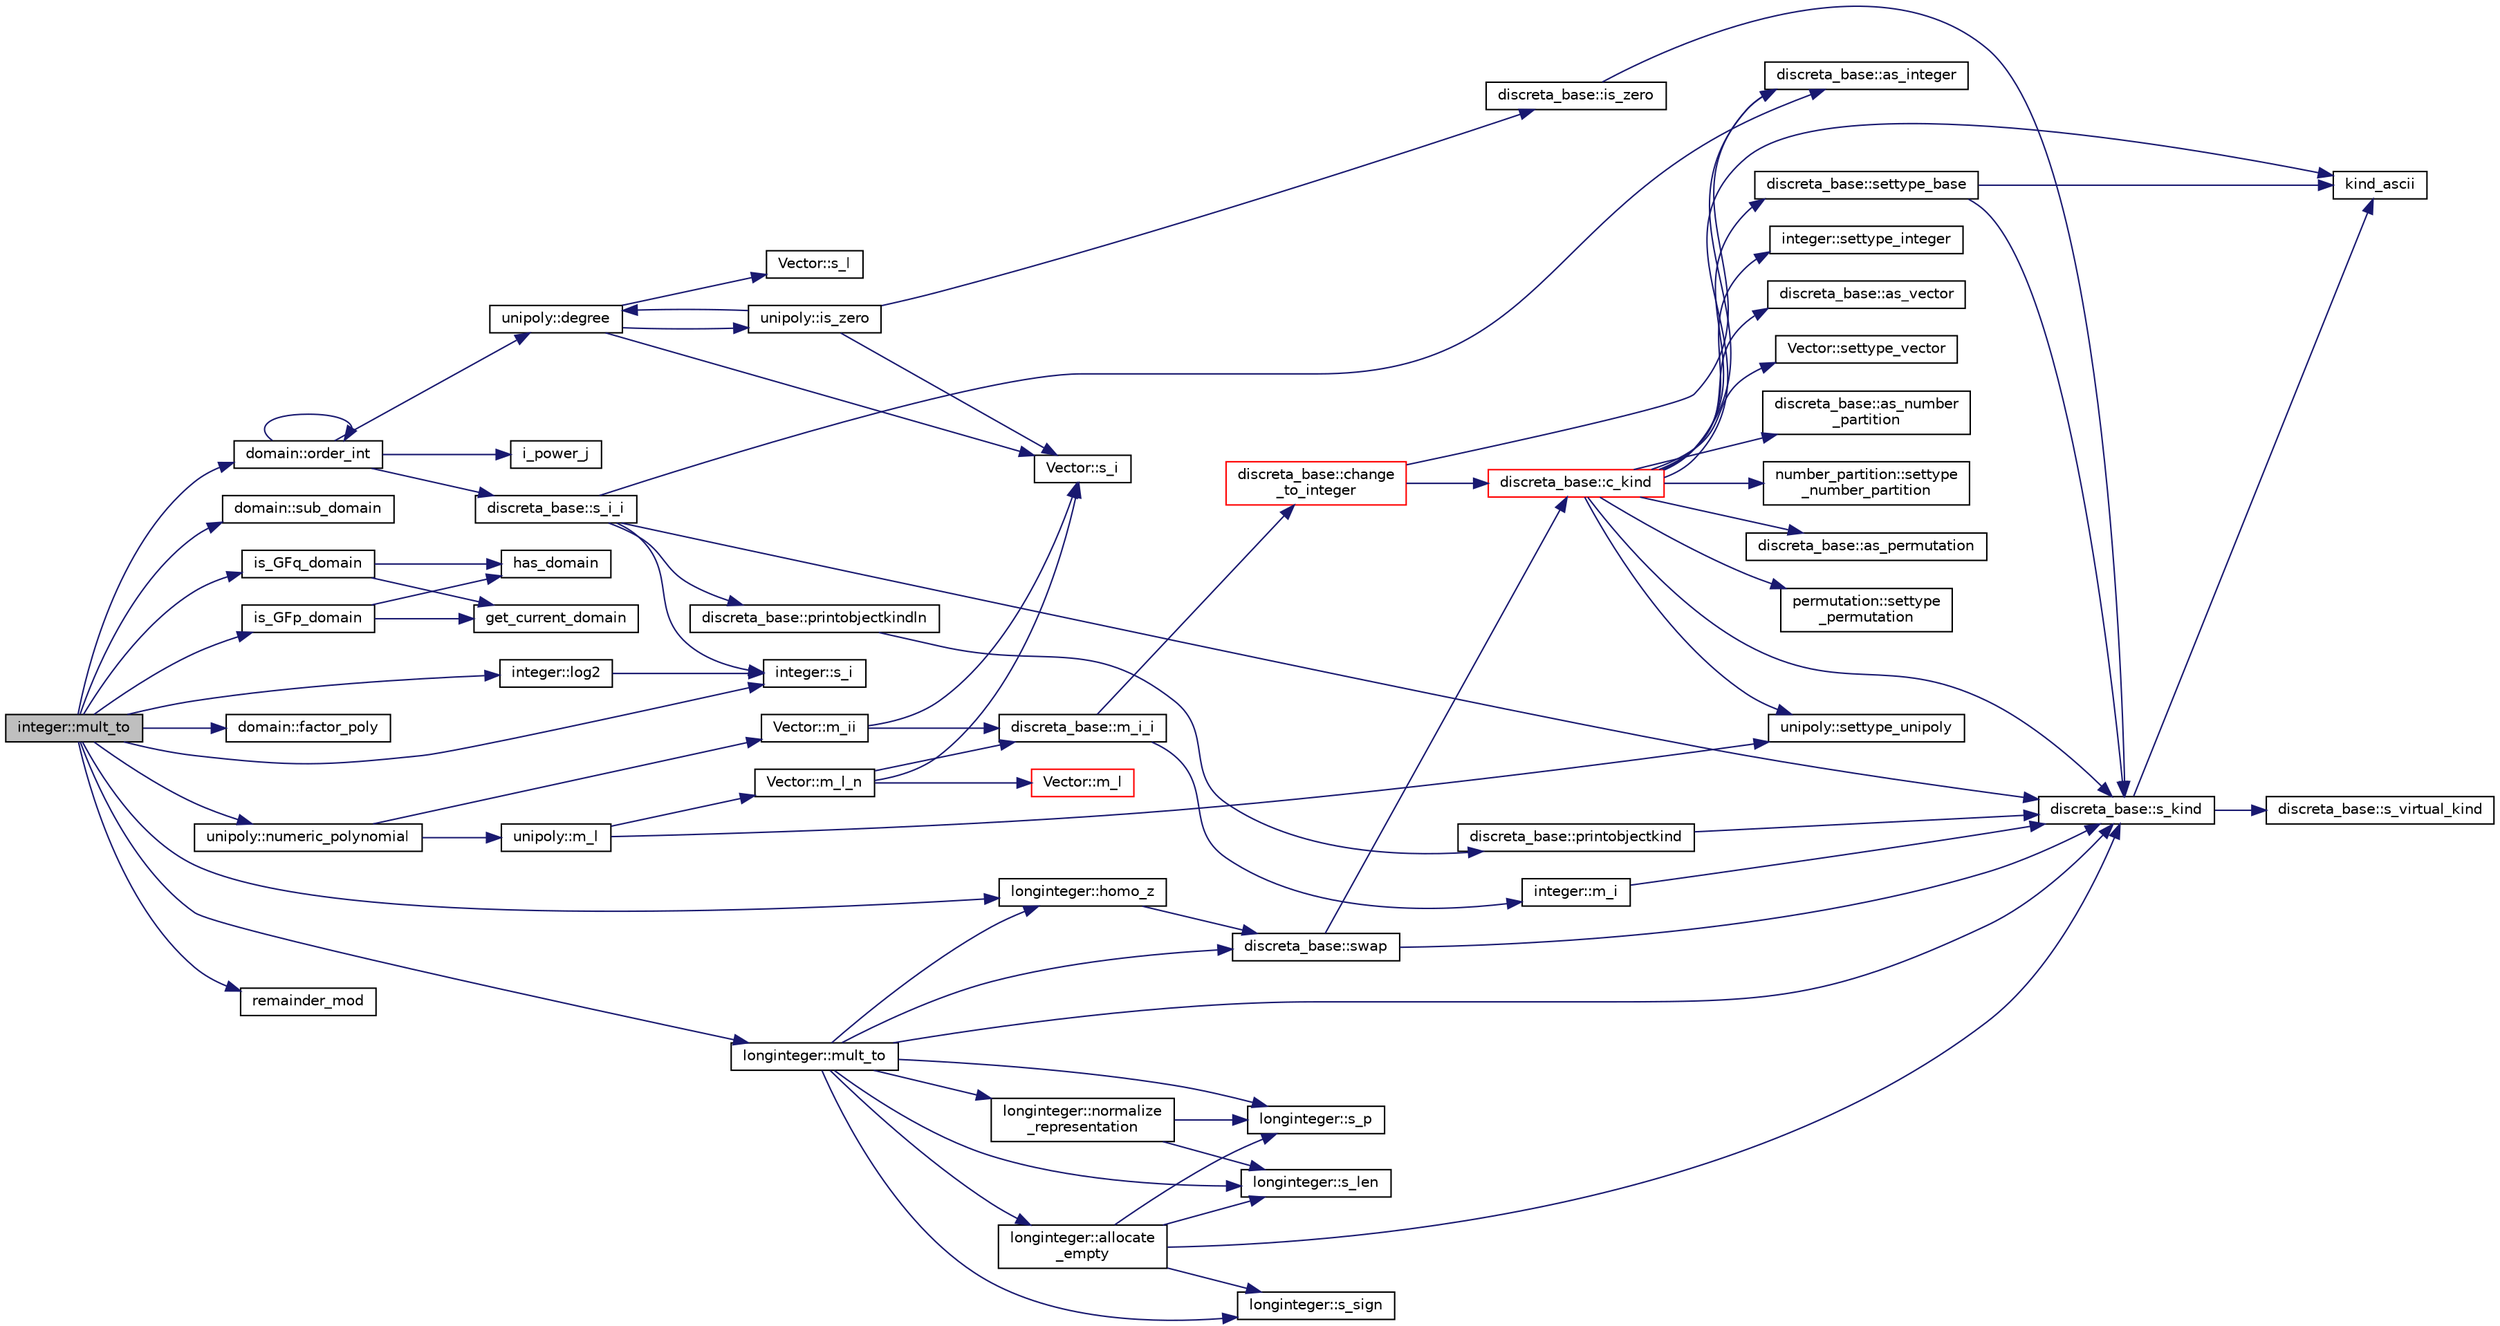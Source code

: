 digraph "integer::mult_to"
{
  edge [fontname="Helvetica",fontsize="10",labelfontname="Helvetica",labelfontsize="10"];
  node [fontname="Helvetica",fontsize="10",shape=record];
  rankdir="LR";
  Node1481 [label="integer::mult_to",height=0.2,width=0.4,color="black", fillcolor="grey75", style="filled", fontcolor="black"];
  Node1481 -> Node1482 [color="midnightblue",fontsize="10",style="solid",fontname="Helvetica"];
  Node1482 [label="is_GFq_domain",height=0.2,width=0.4,color="black", fillcolor="white", style="filled",URL="$d9/d60/discreta_8h.html#af695b4599bda7a0400772172c9eeff64"];
  Node1482 -> Node1483 [color="midnightblue",fontsize="10",style="solid",fontname="Helvetica"];
  Node1483 [label="has_domain",height=0.2,width=0.4,color="black", fillcolor="white", style="filled",URL="$db/d2f/domain_8_c.html#af7df1c554310c6214b2900bf6ca7ac81"];
  Node1482 -> Node1484 [color="midnightblue",fontsize="10",style="solid",fontname="Helvetica"];
  Node1484 [label="get_current_domain",height=0.2,width=0.4,color="black", fillcolor="white", style="filled",URL="$db/d2f/domain_8_c.html#a80481fde3a59aaeeb648f8c5392269f7"];
  Node1481 -> Node1485 [color="midnightblue",fontsize="10",style="solid",fontname="Helvetica"];
  Node1485 [label="domain::sub_domain",height=0.2,width=0.4,color="black", fillcolor="white", style="filled",URL="$de/d3b/classdomain.html#a07bc19f58d063402df0290c9a9ac8c57"];
  Node1481 -> Node1486 [color="midnightblue",fontsize="10",style="solid",fontname="Helvetica"];
  Node1486 [label="domain::order_int",height=0.2,width=0.4,color="black", fillcolor="white", style="filled",URL="$de/d3b/classdomain.html#aa8dcedfd93e3a8db0069a08b9f0bfff7"];
  Node1486 -> Node1487 [color="midnightblue",fontsize="10",style="solid",fontname="Helvetica"];
  Node1487 [label="discreta_base::s_i_i",height=0.2,width=0.4,color="black", fillcolor="white", style="filled",URL="$d7/d71/classdiscreta__base.html#aadb92c01fbe69b3034b0214b33fbc735"];
  Node1487 -> Node1488 [color="midnightblue",fontsize="10",style="solid",fontname="Helvetica"];
  Node1488 [label="discreta_base::s_kind",height=0.2,width=0.4,color="black", fillcolor="white", style="filled",URL="$d7/d71/classdiscreta__base.html#a8a830025c74adbbc3362418a7c2ba157"];
  Node1488 -> Node1489 [color="midnightblue",fontsize="10",style="solid",fontname="Helvetica"];
  Node1489 [label="discreta_base::s_virtual_kind",height=0.2,width=0.4,color="black", fillcolor="white", style="filled",URL="$d7/d71/classdiscreta__base.html#a52778a6d6943a468be083d0785d418fb"];
  Node1488 -> Node1490 [color="midnightblue",fontsize="10",style="solid",fontname="Helvetica"];
  Node1490 [label="kind_ascii",height=0.2,width=0.4,color="black", fillcolor="white", style="filled",URL="$d9/d60/discreta_8h.html#ad0ce825a9f29bc6cec27e1b64cfe27bf"];
  Node1487 -> Node1491 [color="midnightblue",fontsize="10",style="solid",fontname="Helvetica"];
  Node1491 [label="discreta_base::printobjectkindln",height=0.2,width=0.4,color="black", fillcolor="white", style="filled",URL="$d7/d71/classdiscreta__base.html#a677ccc8f392ebedde05e453f8cf59559"];
  Node1491 -> Node1492 [color="midnightblue",fontsize="10",style="solid",fontname="Helvetica"];
  Node1492 [label="discreta_base::printobjectkind",height=0.2,width=0.4,color="black", fillcolor="white", style="filled",URL="$d7/d71/classdiscreta__base.html#aa75a1314aa706909b029664944904231"];
  Node1492 -> Node1488 [color="midnightblue",fontsize="10",style="solid",fontname="Helvetica"];
  Node1487 -> Node1493 [color="midnightblue",fontsize="10",style="solid",fontname="Helvetica"];
  Node1493 [label="discreta_base::as_integer",height=0.2,width=0.4,color="black", fillcolor="white", style="filled",URL="$d7/d71/classdiscreta__base.html#a00d7691eaf874fd283d942692fe8dd26"];
  Node1487 -> Node1494 [color="midnightblue",fontsize="10",style="solid",fontname="Helvetica"];
  Node1494 [label="integer::s_i",height=0.2,width=0.4,color="black", fillcolor="white", style="filled",URL="$d0/de5/classinteger.html#adf28e9f94d4c844adaa950deeb80b904"];
  Node1486 -> Node1486 [color="midnightblue",fontsize="10",style="solid",fontname="Helvetica"];
  Node1486 -> Node1495 [color="midnightblue",fontsize="10",style="solid",fontname="Helvetica"];
  Node1495 [label="unipoly::degree",height=0.2,width=0.4,color="black", fillcolor="white", style="filled",URL="$d1/d89/classunipoly.html#ab2b9692ea17ce32c0c8f2cc246517e37"];
  Node1495 -> Node1496 [color="midnightblue",fontsize="10",style="solid",fontname="Helvetica"];
  Node1496 [label="Vector::s_l",height=0.2,width=0.4,color="black", fillcolor="white", style="filled",URL="$d5/db2/class_vector.html#ad2dc082288f858d22a528832289e0704"];
  Node1495 -> Node1497 [color="midnightblue",fontsize="10",style="solid",fontname="Helvetica"];
  Node1497 [label="Vector::s_i",height=0.2,width=0.4,color="black", fillcolor="white", style="filled",URL="$d5/db2/class_vector.html#a1c4fe1752523df8119f70dd550244871"];
  Node1495 -> Node1498 [color="midnightblue",fontsize="10",style="solid",fontname="Helvetica"];
  Node1498 [label="unipoly::is_zero",height=0.2,width=0.4,color="black", fillcolor="white", style="filled",URL="$d1/d89/classunipoly.html#a7bff4146466929655bf2bcfd42c682cf"];
  Node1498 -> Node1495 [color="midnightblue",fontsize="10",style="solid",fontname="Helvetica"];
  Node1498 -> Node1497 [color="midnightblue",fontsize="10",style="solid",fontname="Helvetica"];
  Node1498 -> Node1499 [color="midnightblue",fontsize="10",style="solid",fontname="Helvetica"];
  Node1499 [label="discreta_base::is_zero",height=0.2,width=0.4,color="black", fillcolor="white", style="filled",URL="$d7/d71/classdiscreta__base.html#ac75f6bdc1ba1b406e26cf921adfd9864"];
  Node1499 -> Node1488 [color="midnightblue",fontsize="10",style="solid",fontname="Helvetica"];
  Node1486 -> Node1500 [color="midnightblue",fontsize="10",style="solid",fontname="Helvetica"];
  Node1500 [label="i_power_j",height=0.2,width=0.4,color="black", fillcolor="white", style="filled",URL="$de/dc5/algebra__and__number__theory_8h.html#a39b321523e8957d701618bb5cac542b5"];
  Node1481 -> Node1501 [color="midnightblue",fontsize="10",style="solid",fontname="Helvetica"];
  Node1501 [label="unipoly::numeric_polynomial",height=0.2,width=0.4,color="black", fillcolor="white", style="filled",URL="$d1/d89/classunipoly.html#a5066ce0b3206afcdd299c4079394e190"];
  Node1501 -> Node1502 [color="midnightblue",fontsize="10",style="solid",fontname="Helvetica"];
  Node1502 [label="unipoly::m_l",height=0.2,width=0.4,color="black", fillcolor="white", style="filled",URL="$d1/d89/classunipoly.html#a776ccf5b98954c5212b684944ab5d725"];
  Node1502 -> Node1503 [color="midnightblue",fontsize="10",style="solid",fontname="Helvetica"];
  Node1503 [label="Vector::m_l_n",height=0.2,width=0.4,color="black", fillcolor="white", style="filled",URL="$d5/db2/class_vector.html#a5c7c126e6266ecdc832c5ce5bc1cca2f"];
  Node1503 -> Node1504 [color="midnightblue",fontsize="10",style="solid",fontname="Helvetica"];
  Node1504 [label="Vector::m_l",height=0.2,width=0.4,color="red", fillcolor="white", style="filled",URL="$d5/db2/class_vector.html#a00f5520c2a6b4f5282a1a8bcf8ea74eb"];
  Node1503 -> Node1497 [color="midnightblue",fontsize="10",style="solid",fontname="Helvetica"];
  Node1503 -> Node1548 [color="midnightblue",fontsize="10",style="solid",fontname="Helvetica"];
  Node1548 [label="discreta_base::m_i_i",height=0.2,width=0.4,color="black", fillcolor="white", style="filled",URL="$d7/d71/classdiscreta__base.html#aa231464a9d4bc233f66608021c9ad997"];
  Node1548 -> Node1549 [color="midnightblue",fontsize="10",style="solid",fontname="Helvetica"];
  Node1549 [label="discreta_base::change\l_to_integer",height=0.2,width=0.4,color="red", fillcolor="white", style="filled",URL="$d7/d71/classdiscreta__base.html#a58a5a5bd8f8e6f2dd7b4483b66dc7bb9"];
  Node1549 -> Node1550 [color="midnightblue",fontsize="10",style="solid",fontname="Helvetica"];
  Node1550 [label="discreta_base::c_kind",height=0.2,width=0.4,color="red", fillcolor="white", style="filled",URL="$d7/d71/classdiscreta__base.html#adc2ff61589c2d083688e7a43f333cb62"];
  Node1550 -> Node1551 [color="midnightblue",fontsize="10",style="solid",fontname="Helvetica"];
  Node1551 [label="discreta_base::settype_base",height=0.2,width=0.4,color="black", fillcolor="white", style="filled",URL="$d7/d71/classdiscreta__base.html#a4f42899a89447d1c3993ea07c38f8ad4"];
  Node1551 -> Node1488 [color="midnightblue",fontsize="10",style="solid",fontname="Helvetica"];
  Node1551 -> Node1490 [color="midnightblue",fontsize="10",style="solid",fontname="Helvetica"];
  Node1550 -> Node1493 [color="midnightblue",fontsize="10",style="solid",fontname="Helvetica"];
  Node1550 -> Node1552 [color="midnightblue",fontsize="10",style="solid",fontname="Helvetica"];
  Node1552 [label="integer::settype_integer",height=0.2,width=0.4,color="black", fillcolor="white", style="filled",URL="$d0/de5/classinteger.html#a6265c65ef311229acd513d748faba796"];
  Node1550 -> Node1510 [color="midnightblue",fontsize="10",style="solid",fontname="Helvetica"];
  Node1510 [label="discreta_base::as_vector",height=0.2,width=0.4,color="black", fillcolor="white", style="filled",URL="$d7/d71/classdiscreta__base.html#a7bdd6cae39c380b128ee9e17e42cf020"];
  Node1550 -> Node1553 [color="midnightblue",fontsize="10",style="solid",fontname="Helvetica"];
  Node1553 [label="Vector::settype_vector",height=0.2,width=0.4,color="black", fillcolor="white", style="filled",URL="$d5/db2/class_vector.html#a34e0d00b18c051f23904a8429fa6c8b4"];
  Node1550 -> Node1513 [color="midnightblue",fontsize="10",style="solid",fontname="Helvetica"];
  Node1513 [label="discreta_base::as_number\l_partition",height=0.2,width=0.4,color="black", fillcolor="white", style="filled",URL="$d7/d71/classdiscreta__base.html#a307aa09de0e925d46697707968ffab00"];
  Node1550 -> Node1554 [color="midnightblue",fontsize="10",style="solid",fontname="Helvetica"];
  Node1554 [label="number_partition::settype\l_number_partition",height=0.2,width=0.4,color="black", fillcolor="white", style="filled",URL="$df/d50/classnumber__partition.html#a3aaec1b557758f643ffc8555bbc358be"];
  Node1550 -> Node1515 [color="midnightblue",fontsize="10",style="solid",fontname="Helvetica"];
  Node1515 [label="discreta_base::as_permutation",height=0.2,width=0.4,color="black", fillcolor="white", style="filled",URL="$d7/d71/classdiscreta__base.html#aa4e72f36a82984239b12ae831e131098"];
  Node1550 -> Node1555 [color="midnightblue",fontsize="10",style="solid",fontname="Helvetica"];
  Node1555 [label="permutation::settype\l_permutation",height=0.2,width=0.4,color="black", fillcolor="white", style="filled",URL="$d0/d08/classpermutation.html#af1eea29f86195cede9562e444664c28c"];
  Node1550 -> Node1559 [color="midnightblue",fontsize="10",style="solid",fontname="Helvetica"];
  Node1559 [label="unipoly::settype_unipoly",height=0.2,width=0.4,color="black", fillcolor="white", style="filled",URL="$d1/d89/classunipoly.html#a8db854fcc85c5e1150b1f1b1c005c95b"];
  Node1550 -> Node1490 [color="midnightblue",fontsize="10",style="solid",fontname="Helvetica"];
  Node1550 -> Node1488 [color="midnightblue",fontsize="10",style="solid",fontname="Helvetica"];
  Node1549 -> Node1493 [color="midnightblue",fontsize="10",style="solid",fontname="Helvetica"];
  Node1548 -> Node1572 [color="midnightblue",fontsize="10",style="solid",fontname="Helvetica"];
  Node1572 [label="integer::m_i",height=0.2,width=0.4,color="black", fillcolor="white", style="filled",URL="$d0/de5/classinteger.html#a869091f0a0f35f5354c8c4a70250e8a9"];
  Node1572 -> Node1488 [color="midnightblue",fontsize="10",style="solid",fontname="Helvetica"];
  Node1502 -> Node1559 [color="midnightblue",fontsize="10",style="solid",fontname="Helvetica"];
  Node1501 -> Node1573 [color="midnightblue",fontsize="10",style="solid",fontname="Helvetica"];
  Node1573 [label="Vector::m_ii",height=0.2,width=0.4,color="black", fillcolor="white", style="filled",URL="$d5/db2/class_vector.html#aa6a97eabb43f192a47947f4f6acbb04d"];
  Node1573 -> Node1497 [color="midnightblue",fontsize="10",style="solid",fontname="Helvetica"];
  Node1573 -> Node1548 [color="midnightblue",fontsize="10",style="solid",fontname="Helvetica"];
  Node1481 -> Node1494 [color="midnightblue",fontsize="10",style="solid",fontname="Helvetica"];
  Node1481 -> Node1574 [color="midnightblue",fontsize="10",style="solid",fontname="Helvetica"];
  Node1574 [label="domain::factor_poly",height=0.2,width=0.4,color="black", fillcolor="white", style="filled",URL="$de/d3b/classdomain.html#a0c219e2d6db2f8f4e39e270b14a85d22"];
  Node1481 -> Node1575 [color="midnightblue",fontsize="10",style="solid",fontname="Helvetica"];
  Node1575 [label="integer::log2",height=0.2,width=0.4,color="black", fillcolor="white", style="filled",URL="$d0/de5/classinteger.html#af03f36df78aa755b9e4c7eaecc3b5f44"];
  Node1575 -> Node1494 [color="midnightblue",fontsize="10",style="solid",fontname="Helvetica"];
  Node1481 -> Node1576 [color="midnightblue",fontsize="10",style="solid",fontname="Helvetica"];
  Node1576 [label="longinteger::homo_z",height=0.2,width=0.4,color="black", fillcolor="white", style="filled",URL="$d3/d71/classlonginteger.html#a986e829bf35eca2b9f24b1b3766d5677"];
  Node1576 -> Node1577 [color="midnightblue",fontsize="10",style="solid",fontname="Helvetica"];
  Node1577 [label="discreta_base::swap",height=0.2,width=0.4,color="black", fillcolor="white", style="filled",URL="$d7/d71/classdiscreta__base.html#a2e8acbb9d3476675dac5b6a583b0293e"];
  Node1577 -> Node1488 [color="midnightblue",fontsize="10",style="solid",fontname="Helvetica"];
  Node1577 -> Node1550 [color="midnightblue",fontsize="10",style="solid",fontname="Helvetica"];
  Node1481 -> Node1578 [color="midnightblue",fontsize="10",style="solid",fontname="Helvetica"];
  Node1578 [label="longinteger::mult_to",height=0.2,width=0.4,color="black", fillcolor="white", style="filled",URL="$d3/d71/classlonginteger.html#a1afdab43a82be7dfd40ff41da28735d2"];
  Node1578 -> Node1488 [color="midnightblue",fontsize="10",style="solid",fontname="Helvetica"];
  Node1578 -> Node1576 [color="midnightblue",fontsize="10",style="solid",fontname="Helvetica"];
  Node1578 -> Node1579 [color="midnightblue",fontsize="10",style="solid",fontname="Helvetica"];
  Node1579 [label="longinteger::s_len",height=0.2,width=0.4,color="black", fillcolor="white", style="filled",URL="$d3/d71/classlonginteger.html#a5d414ae211f4e16abd932257351c74df"];
  Node1578 -> Node1580 [color="midnightblue",fontsize="10",style="solid",fontname="Helvetica"];
  Node1580 [label="longinteger::allocate\l_empty",height=0.2,width=0.4,color="black", fillcolor="white", style="filled",URL="$d3/d71/classlonginteger.html#a40b25b8aed02337972489655293eda99"];
  Node1580 -> Node1488 [color="midnightblue",fontsize="10",style="solid",fontname="Helvetica"];
  Node1580 -> Node1581 [color="midnightblue",fontsize="10",style="solid",fontname="Helvetica"];
  Node1581 [label="longinteger::s_sign",height=0.2,width=0.4,color="black", fillcolor="white", style="filled",URL="$d3/d71/classlonginteger.html#a33f5b6c545e97635cb71670f76ed1fb3"];
  Node1580 -> Node1579 [color="midnightblue",fontsize="10",style="solid",fontname="Helvetica"];
  Node1580 -> Node1582 [color="midnightblue",fontsize="10",style="solid",fontname="Helvetica"];
  Node1582 [label="longinteger::s_p",height=0.2,width=0.4,color="black", fillcolor="white", style="filled",URL="$d3/d71/classlonginteger.html#aa946d4c3bfd34bbfd0b811d5f5795f82"];
  Node1578 -> Node1581 [color="midnightblue",fontsize="10",style="solid",fontname="Helvetica"];
  Node1578 -> Node1582 [color="midnightblue",fontsize="10",style="solid",fontname="Helvetica"];
  Node1578 -> Node1583 [color="midnightblue",fontsize="10",style="solid",fontname="Helvetica"];
  Node1583 [label="longinteger::normalize\l_representation",height=0.2,width=0.4,color="black", fillcolor="white", style="filled",URL="$d3/d71/classlonginteger.html#a5e03d4e260c963943ba123114314c88b"];
  Node1583 -> Node1579 [color="midnightblue",fontsize="10",style="solid",fontname="Helvetica"];
  Node1583 -> Node1582 [color="midnightblue",fontsize="10",style="solid",fontname="Helvetica"];
  Node1578 -> Node1577 [color="midnightblue",fontsize="10",style="solid",fontname="Helvetica"];
  Node1481 -> Node1584 [color="midnightblue",fontsize="10",style="solid",fontname="Helvetica"];
  Node1584 [label="is_GFp_domain",height=0.2,width=0.4,color="black", fillcolor="white", style="filled",URL="$d9/d60/discreta_8h.html#ab75527270302df466fc6f6e355775c13"];
  Node1584 -> Node1483 [color="midnightblue",fontsize="10",style="solid",fontname="Helvetica"];
  Node1584 -> Node1484 [color="midnightblue",fontsize="10",style="solid",fontname="Helvetica"];
  Node1481 -> Node1585 [color="midnightblue",fontsize="10",style="solid",fontname="Helvetica"];
  Node1585 [label="remainder_mod",height=0.2,width=0.4,color="black", fillcolor="white", style="filled",URL="$d9/d60/discreta_8h.html#ac52aeebf4f6b8dcb49f1d85f70f00e7d"];
}
